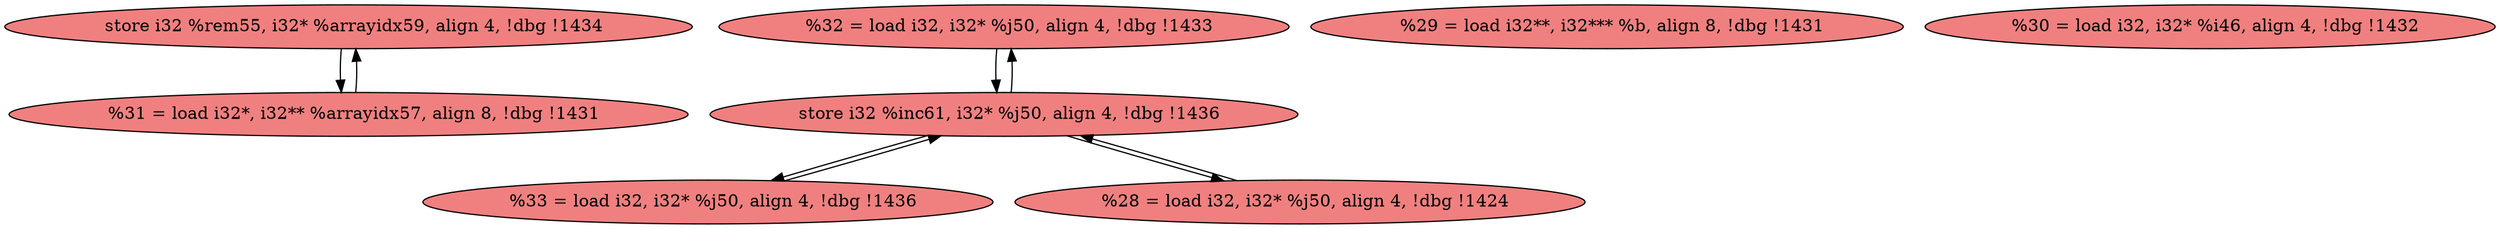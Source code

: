 
digraph G {


node2541 [fillcolor=lightcoral,label="  store i32 %rem55, i32* %arrayidx59, align 4, !dbg !1434",shape=ellipse,style=filled ]
node2540 [fillcolor=lightcoral,label="  %32 = load i32, i32* %j50, align 4, !dbg !1433",shape=ellipse,style=filled ]
node2535 [fillcolor=lightcoral,label="  %33 = load i32, i32* %j50, align 4, !dbg !1436",shape=ellipse,style=filled ]
node2537 [fillcolor=lightcoral,label="  %28 = load i32, i32* %j50, align 4, !dbg !1424",shape=ellipse,style=filled ]
node2534 [fillcolor=lightcoral,label="  store i32 %inc61, i32* %j50, align 4, !dbg !1436",shape=ellipse,style=filled ]
node2536 [fillcolor=lightcoral,label="  %29 = load i32**, i32*** %b, align 8, !dbg !1431",shape=ellipse,style=filled ]
node2539 [fillcolor=lightcoral,label="  %30 = load i32, i32* %i46, align 4, !dbg !1432",shape=ellipse,style=filled ]
node2538 [fillcolor=lightcoral,label="  %31 = load i32*, i32** %arrayidx57, align 8, !dbg !1431",shape=ellipse,style=filled ]

node2541->node2538 [ ]
node2534->node2535 [ ]
node2534->node2540 [ ]
node2538->node2541 [ ]
node2534->node2537 [ ]
node2535->node2534 [ ]
node2540->node2534 [ ]
node2537->node2534 [ ]


}
